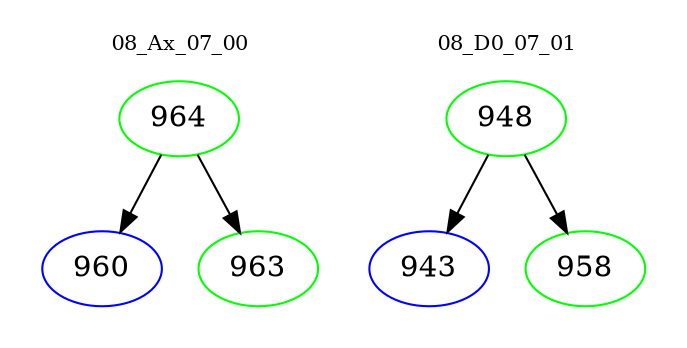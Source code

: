 digraph{
subgraph cluster_0 {
color = white
label = "08_Ax_07_00";
fontsize=10;
T0_964 [label="964", color="green"]
T0_964 -> T0_960 [color="black"]
T0_960 [label="960", color="blue"]
T0_964 -> T0_963 [color="black"]
T0_963 [label="963", color="green"]
}
subgraph cluster_1 {
color = white
label = "08_D0_07_01";
fontsize=10;
T1_948 [label="948", color="green"]
T1_948 -> T1_943 [color="black"]
T1_943 [label="943", color="blue"]
T1_948 -> T1_958 [color="black"]
T1_958 [label="958", color="green"]
}
}
